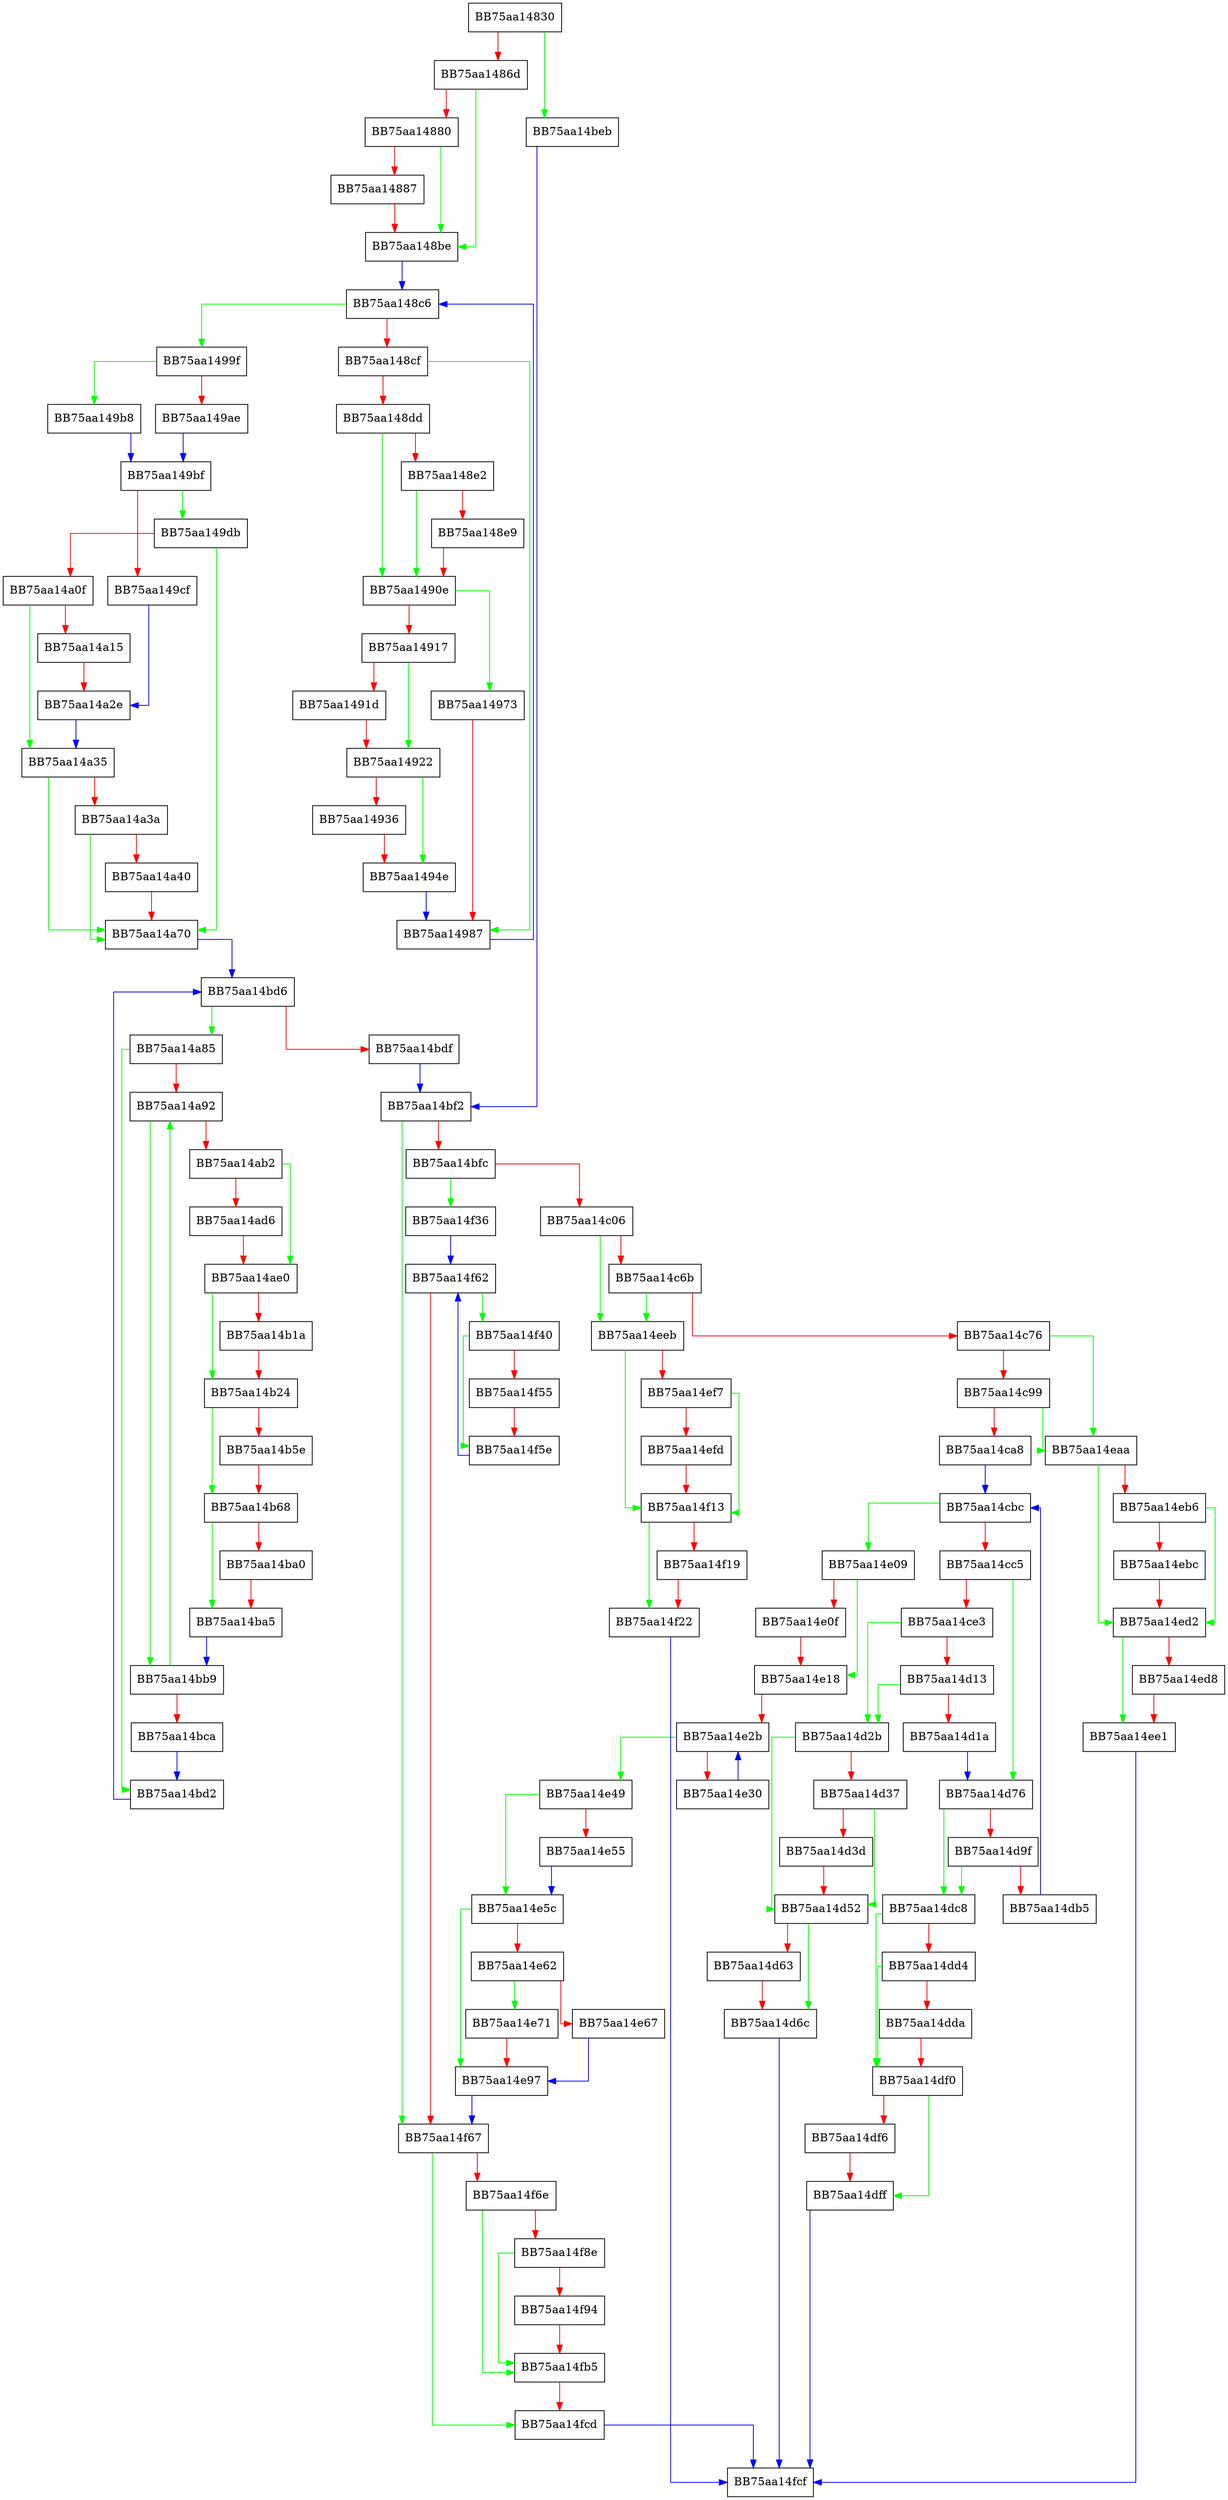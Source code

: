 digraph PostProcessRecordsWorker {
  node [shape="box"];
  graph [splines=ortho];
  BB75aa14830 -> BB75aa14beb [color="green"];
  BB75aa14830 -> BB75aa1486d [color="red"];
  BB75aa1486d -> BB75aa148be [color="green"];
  BB75aa1486d -> BB75aa14880 [color="red"];
  BB75aa14880 -> BB75aa148be [color="green"];
  BB75aa14880 -> BB75aa14887 [color="red"];
  BB75aa14887 -> BB75aa148be [color="red"];
  BB75aa148be -> BB75aa148c6 [color="blue"];
  BB75aa148c6 -> BB75aa1499f [color="green"];
  BB75aa148c6 -> BB75aa148cf [color="red"];
  BB75aa148cf -> BB75aa14987 [color="green"];
  BB75aa148cf -> BB75aa148dd [color="red"];
  BB75aa148dd -> BB75aa1490e [color="green"];
  BB75aa148dd -> BB75aa148e2 [color="red"];
  BB75aa148e2 -> BB75aa1490e [color="green"];
  BB75aa148e2 -> BB75aa148e9 [color="red"];
  BB75aa148e9 -> BB75aa1490e [color="red"];
  BB75aa1490e -> BB75aa14973 [color="green"];
  BB75aa1490e -> BB75aa14917 [color="red"];
  BB75aa14917 -> BB75aa14922 [color="green"];
  BB75aa14917 -> BB75aa1491d [color="red"];
  BB75aa1491d -> BB75aa14922 [color="red"];
  BB75aa14922 -> BB75aa1494e [color="green"];
  BB75aa14922 -> BB75aa14936 [color="red"];
  BB75aa14936 -> BB75aa1494e [color="red"];
  BB75aa1494e -> BB75aa14987 [color="blue"];
  BB75aa14973 -> BB75aa14987 [color="red"];
  BB75aa14987 -> BB75aa148c6 [color="blue"];
  BB75aa1499f -> BB75aa149b8 [color="green"];
  BB75aa1499f -> BB75aa149ae [color="red"];
  BB75aa149ae -> BB75aa149bf [color="blue"];
  BB75aa149b8 -> BB75aa149bf [color="blue"];
  BB75aa149bf -> BB75aa149db [color="green"];
  BB75aa149bf -> BB75aa149cf [color="red"];
  BB75aa149cf -> BB75aa14a2e [color="blue"];
  BB75aa149db -> BB75aa14a70 [color="green"];
  BB75aa149db -> BB75aa14a0f [color="red"];
  BB75aa14a0f -> BB75aa14a35 [color="green"];
  BB75aa14a0f -> BB75aa14a15 [color="red"];
  BB75aa14a15 -> BB75aa14a2e [color="red"];
  BB75aa14a2e -> BB75aa14a35 [color="blue"];
  BB75aa14a35 -> BB75aa14a70 [color="green"];
  BB75aa14a35 -> BB75aa14a3a [color="red"];
  BB75aa14a3a -> BB75aa14a70 [color="green"];
  BB75aa14a3a -> BB75aa14a40 [color="red"];
  BB75aa14a40 -> BB75aa14a70 [color="red"];
  BB75aa14a70 -> BB75aa14bd6 [color="blue"];
  BB75aa14a85 -> BB75aa14bd2 [color="green"];
  BB75aa14a85 -> BB75aa14a92 [color="red"];
  BB75aa14a92 -> BB75aa14bb9 [color="green"];
  BB75aa14a92 -> BB75aa14ab2 [color="red"];
  BB75aa14ab2 -> BB75aa14ae0 [color="green"];
  BB75aa14ab2 -> BB75aa14ad6 [color="red"];
  BB75aa14ad6 -> BB75aa14ae0 [color="red"];
  BB75aa14ae0 -> BB75aa14b24 [color="green"];
  BB75aa14ae0 -> BB75aa14b1a [color="red"];
  BB75aa14b1a -> BB75aa14b24 [color="red"];
  BB75aa14b24 -> BB75aa14b68 [color="green"];
  BB75aa14b24 -> BB75aa14b5e [color="red"];
  BB75aa14b5e -> BB75aa14b68 [color="red"];
  BB75aa14b68 -> BB75aa14ba5 [color="green"];
  BB75aa14b68 -> BB75aa14ba0 [color="red"];
  BB75aa14ba0 -> BB75aa14ba5 [color="red"];
  BB75aa14ba5 -> BB75aa14bb9 [color="blue"];
  BB75aa14bb9 -> BB75aa14a92 [color="green"];
  BB75aa14bb9 -> BB75aa14bca [color="red"];
  BB75aa14bca -> BB75aa14bd2 [color="blue"];
  BB75aa14bd2 -> BB75aa14bd6 [color="blue"];
  BB75aa14bd6 -> BB75aa14a85 [color="green"];
  BB75aa14bd6 -> BB75aa14bdf [color="red"];
  BB75aa14bdf -> BB75aa14bf2 [color="blue"];
  BB75aa14beb -> BB75aa14bf2 [color="blue"];
  BB75aa14bf2 -> BB75aa14f67 [color="green"];
  BB75aa14bf2 -> BB75aa14bfc [color="red"];
  BB75aa14bfc -> BB75aa14f36 [color="green"];
  BB75aa14bfc -> BB75aa14c06 [color="red"];
  BB75aa14c06 -> BB75aa14eeb [color="green"];
  BB75aa14c06 -> BB75aa14c6b [color="red"];
  BB75aa14c6b -> BB75aa14eeb [color="green"];
  BB75aa14c6b -> BB75aa14c76 [color="red"];
  BB75aa14c76 -> BB75aa14eaa [color="green"];
  BB75aa14c76 -> BB75aa14c99 [color="red"];
  BB75aa14c99 -> BB75aa14eaa [color="green"];
  BB75aa14c99 -> BB75aa14ca8 [color="red"];
  BB75aa14ca8 -> BB75aa14cbc [color="blue"];
  BB75aa14cbc -> BB75aa14e09 [color="green"];
  BB75aa14cbc -> BB75aa14cc5 [color="red"];
  BB75aa14cc5 -> BB75aa14d76 [color="green"];
  BB75aa14cc5 -> BB75aa14ce3 [color="red"];
  BB75aa14ce3 -> BB75aa14d2b [color="green"];
  BB75aa14ce3 -> BB75aa14d13 [color="red"];
  BB75aa14d13 -> BB75aa14d2b [color="green"];
  BB75aa14d13 -> BB75aa14d1a [color="red"];
  BB75aa14d1a -> BB75aa14d76 [color="blue"];
  BB75aa14d2b -> BB75aa14d52 [color="green"];
  BB75aa14d2b -> BB75aa14d37 [color="red"];
  BB75aa14d37 -> BB75aa14d52 [color="green"];
  BB75aa14d37 -> BB75aa14d3d [color="red"];
  BB75aa14d3d -> BB75aa14d52 [color="red"];
  BB75aa14d52 -> BB75aa14d6c [color="green"];
  BB75aa14d52 -> BB75aa14d63 [color="red"];
  BB75aa14d63 -> BB75aa14d6c [color="red"];
  BB75aa14d6c -> BB75aa14fcf [color="blue"];
  BB75aa14d76 -> BB75aa14dc8 [color="green"];
  BB75aa14d76 -> BB75aa14d9f [color="red"];
  BB75aa14d9f -> BB75aa14dc8 [color="green"];
  BB75aa14d9f -> BB75aa14db5 [color="red"];
  BB75aa14db5 -> BB75aa14cbc [color="blue"];
  BB75aa14dc8 -> BB75aa14df0 [color="green"];
  BB75aa14dc8 -> BB75aa14dd4 [color="red"];
  BB75aa14dd4 -> BB75aa14df0 [color="green"];
  BB75aa14dd4 -> BB75aa14dda [color="red"];
  BB75aa14dda -> BB75aa14df0 [color="red"];
  BB75aa14df0 -> BB75aa14dff [color="green"];
  BB75aa14df0 -> BB75aa14df6 [color="red"];
  BB75aa14df6 -> BB75aa14dff [color="red"];
  BB75aa14dff -> BB75aa14fcf [color="blue"];
  BB75aa14e09 -> BB75aa14e18 [color="green"];
  BB75aa14e09 -> BB75aa14e0f [color="red"];
  BB75aa14e0f -> BB75aa14e18 [color="red"];
  BB75aa14e18 -> BB75aa14e2b [color="red"];
  BB75aa14e2b -> BB75aa14e49 [color="green"];
  BB75aa14e2b -> BB75aa14e30 [color="red"];
  BB75aa14e30 -> BB75aa14e2b [color="blue"];
  BB75aa14e49 -> BB75aa14e5c [color="green"];
  BB75aa14e49 -> BB75aa14e55 [color="red"];
  BB75aa14e55 -> BB75aa14e5c [color="blue"];
  BB75aa14e5c -> BB75aa14e97 [color="green"];
  BB75aa14e5c -> BB75aa14e62 [color="red"];
  BB75aa14e62 -> BB75aa14e71 [color="green"];
  BB75aa14e62 -> BB75aa14e67 [color="red"];
  BB75aa14e67 -> BB75aa14e97 [color="blue"];
  BB75aa14e71 -> BB75aa14e97 [color="red"];
  BB75aa14e97 -> BB75aa14f67 [color="blue"];
  BB75aa14eaa -> BB75aa14ed2 [color="green"];
  BB75aa14eaa -> BB75aa14eb6 [color="red"];
  BB75aa14eb6 -> BB75aa14ed2 [color="green"];
  BB75aa14eb6 -> BB75aa14ebc [color="red"];
  BB75aa14ebc -> BB75aa14ed2 [color="red"];
  BB75aa14ed2 -> BB75aa14ee1 [color="green"];
  BB75aa14ed2 -> BB75aa14ed8 [color="red"];
  BB75aa14ed8 -> BB75aa14ee1 [color="red"];
  BB75aa14ee1 -> BB75aa14fcf [color="blue"];
  BB75aa14eeb -> BB75aa14f13 [color="green"];
  BB75aa14eeb -> BB75aa14ef7 [color="red"];
  BB75aa14ef7 -> BB75aa14f13 [color="green"];
  BB75aa14ef7 -> BB75aa14efd [color="red"];
  BB75aa14efd -> BB75aa14f13 [color="red"];
  BB75aa14f13 -> BB75aa14f22 [color="green"];
  BB75aa14f13 -> BB75aa14f19 [color="red"];
  BB75aa14f19 -> BB75aa14f22 [color="red"];
  BB75aa14f22 -> BB75aa14fcf [color="blue"];
  BB75aa14f36 -> BB75aa14f62 [color="blue"];
  BB75aa14f40 -> BB75aa14f5e [color="green"];
  BB75aa14f40 -> BB75aa14f55 [color="red"];
  BB75aa14f55 -> BB75aa14f5e [color="red"];
  BB75aa14f5e -> BB75aa14f62 [color="blue"];
  BB75aa14f62 -> BB75aa14f40 [color="green"];
  BB75aa14f62 -> BB75aa14f67 [color="red"];
  BB75aa14f67 -> BB75aa14fcd [color="green"];
  BB75aa14f67 -> BB75aa14f6e [color="red"];
  BB75aa14f6e -> BB75aa14fb5 [color="green"];
  BB75aa14f6e -> BB75aa14f8e [color="red"];
  BB75aa14f8e -> BB75aa14fb5 [color="green"];
  BB75aa14f8e -> BB75aa14f94 [color="red"];
  BB75aa14f94 -> BB75aa14fb5 [color="red"];
  BB75aa14fb5 -> BB75aa14fcd [color="red"];
  BB75aa14fcd -> BB75aa14fcf [color="blue"];
}